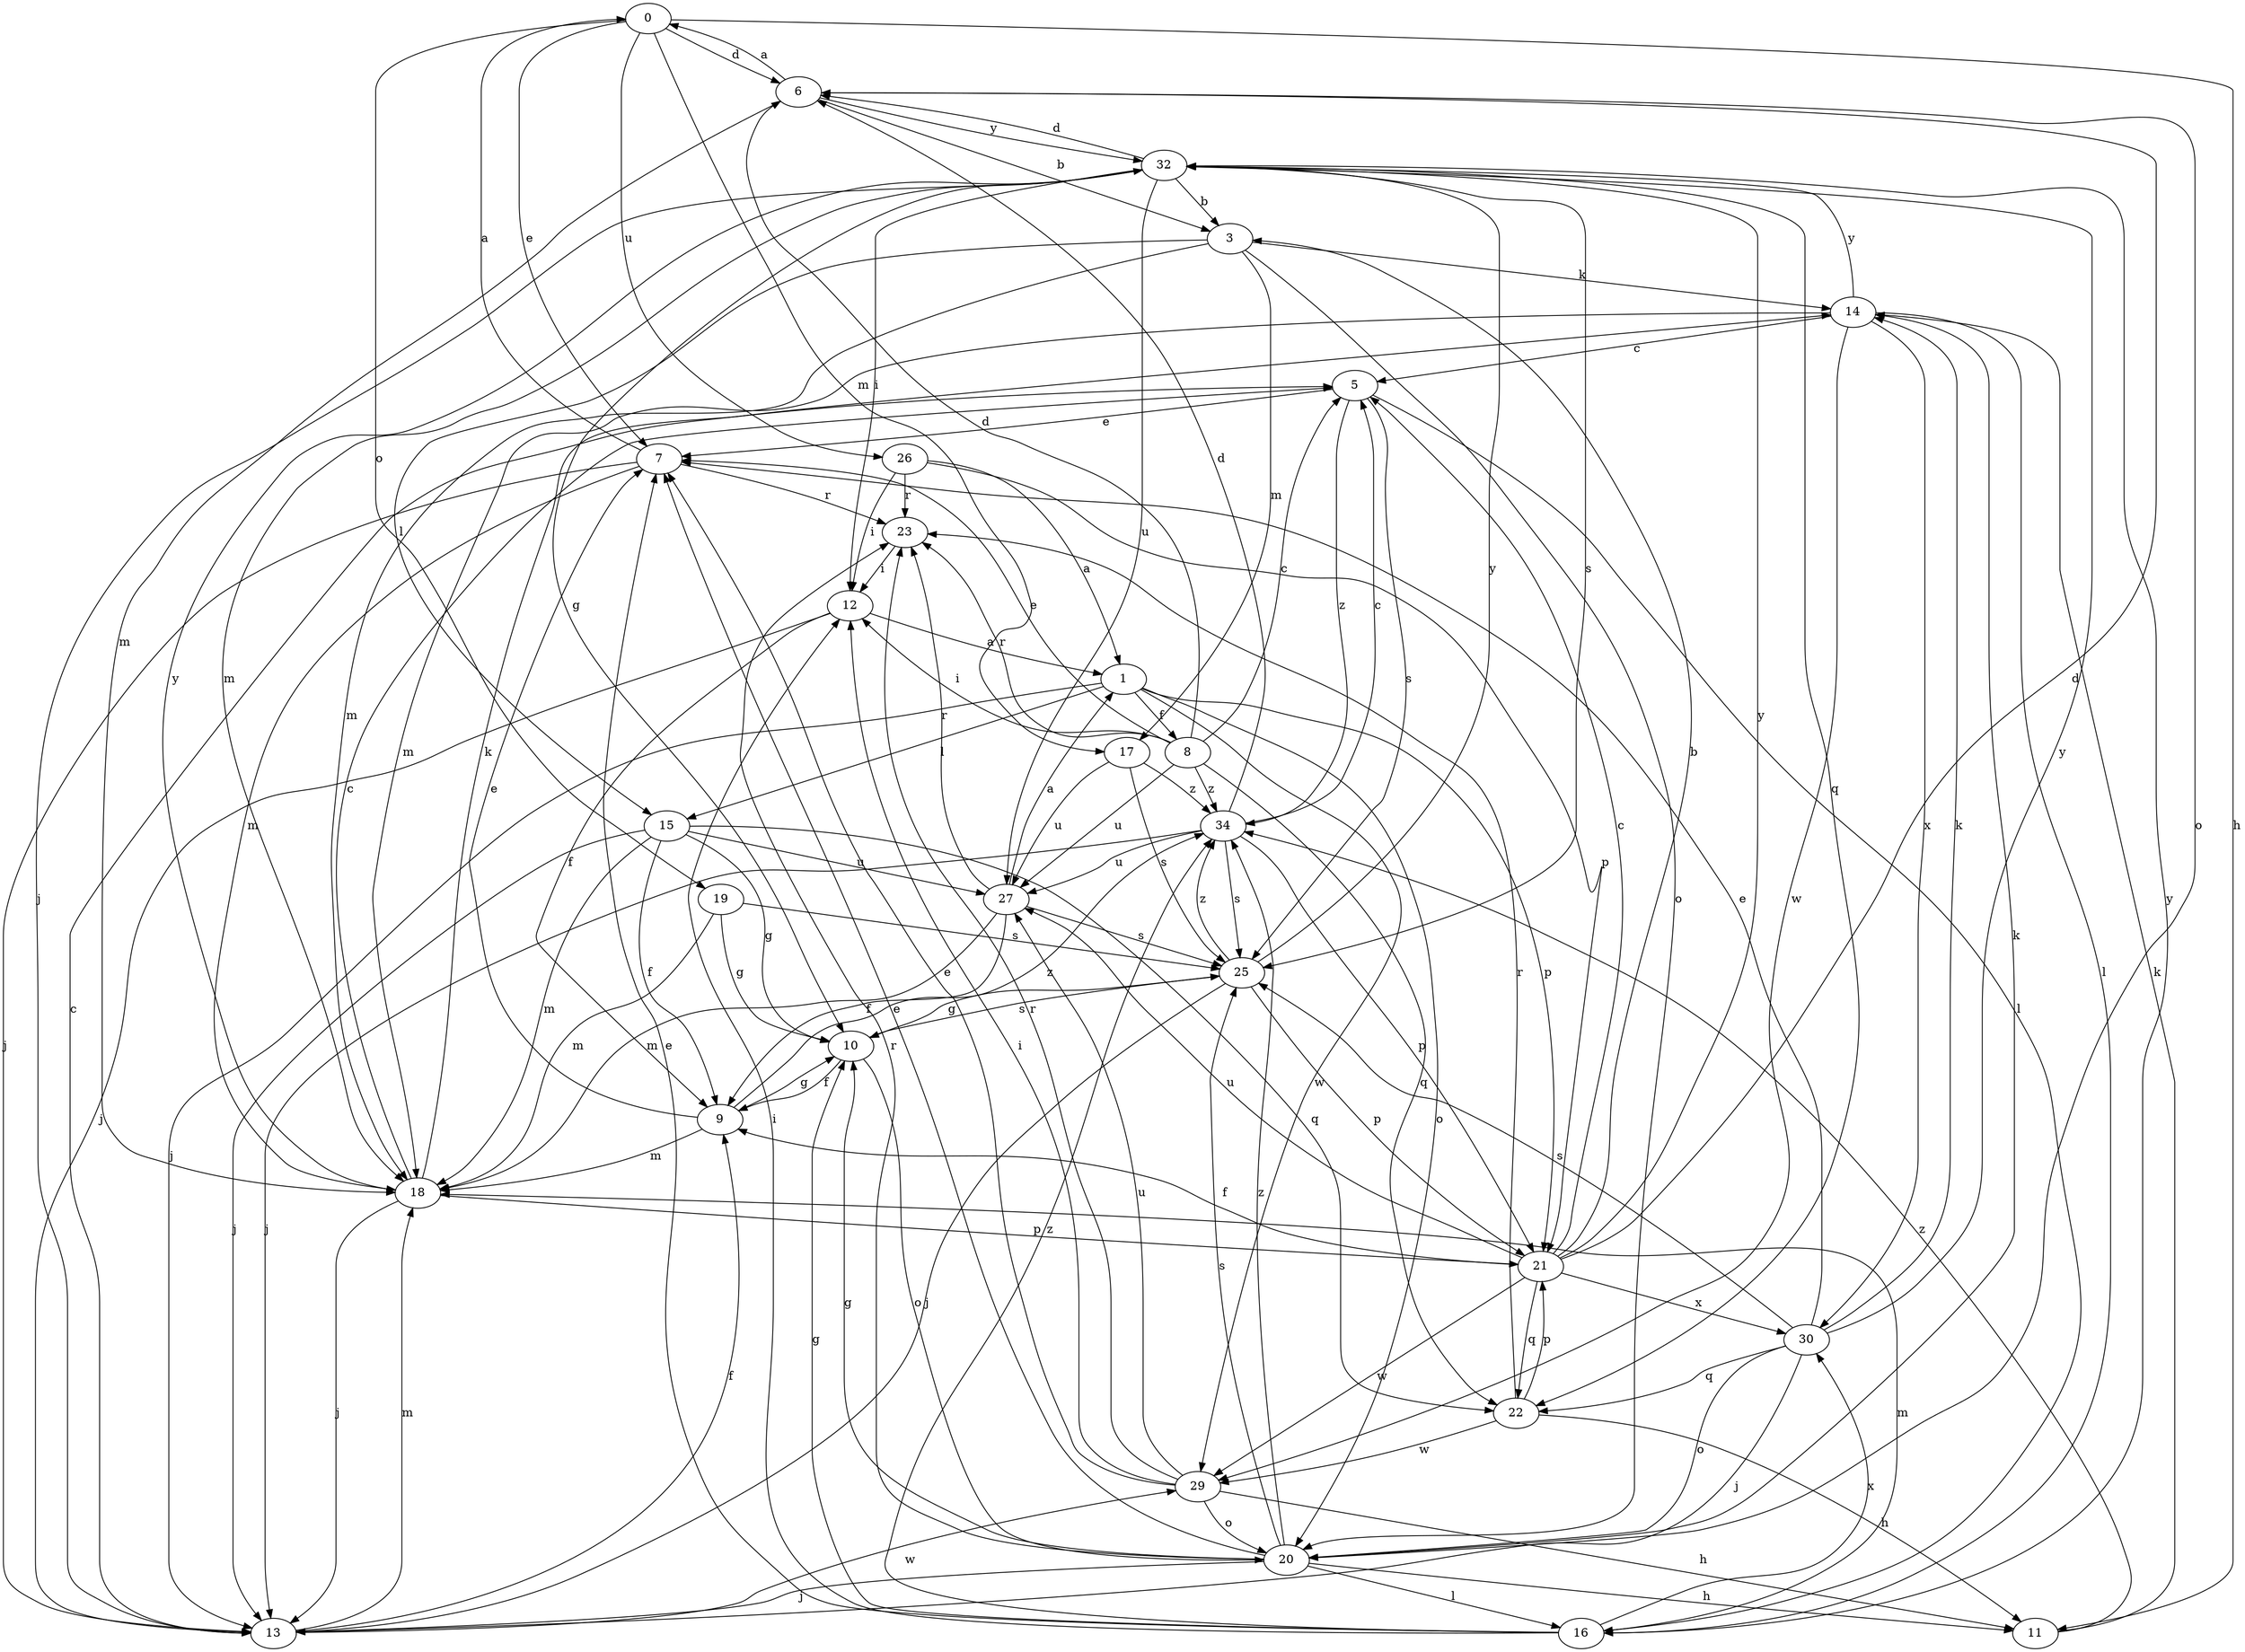 strict digraph  {
0;
1;
3;
5;
6;
7;
8;
9;
10;
11;
12;
13;
14;
15;
16;
17;
18;
19;
20;
21;
22;
23;
25;
26;
27;
29;
30;
32;
34;
0 -> 6  [label=d];
0 -> 7  [label=e];
0 -> 11  [label=h];
0 -> 17  [label=m];
0 -> 19  [label=o];
0 -> 26  [label=u];
1 -> 8  [label=f];
1 -> 13  [label=j];
1 -> 15  [label=l];
1 -> 20  [label=o];
1 -> 21  [label=p];
1 -> 29  [label=w];
3 -> 14  [label=k];
3 -> 15  [label=l];
3 -> 17  [label=m];
3 -> 18  [label=m];
3 -> 20  [label=o];
5 -> 7  [label=e];
5 -> 16  [label=l];
5 -> 25  [label=s];
5 -> 34  [label=z];
6 -> 0  [label=a];
6 -> 3  [label=b];
6 -> 18  [label=m];
6 -> 20  [label=o];
6 -> 32  [label=y];
7 -> 0  [label=a];
7 -> 13  [label=j];
7 -> 18  [label=m];
7 -> 23  [label=r];
8 -> 5  [label=c];
8 -> 6  [label=d];
8 -> 7  [label=e];
8 -> 12  [label=i];
8 -> 22  [label=q];
8 -> 23  [label=r];
8 -> 27  [label=u];
8 -> 34  [label=z];
9 -> 7  [label=e];
9 -> 10  [label=g];
9 -> 18  [label=m];
9 -> 34  [label=z];
10 -> 9  [label=f];
10 -> 20  [label=o];
10 -> 25  [label=s];
11 -> 14  [label=k];
11 -> 34  [label=z];
12 -> 1  [label=a];
12 -> 9  [label=f];
12 -> 13  [label=j];
13 -> 5  [label=c];
13 -> 9  [label=f];
13 -> 18  [label=m];
13 -> 29  [label=w];
14 -> 5  [label=c];
14 -> 16  [label=l];
14 -> 18  [label=m];
14 -> 29  [label=w];
14 -> 30  [label=x];
14 -> 32  [label=y];
15 -> 9  [label=f];
15 -> 10  [label=g];
15 -> 13  [label=j];
15 -> 18  [label=m];
15 -> 22  [label=q];
15 -> 27  [label=u];
16 -> 7  [label=e];
16 -> 10  [label=g];
16 -> 12  [label=i];
16 -> 18  [label=m];
16 -> 30  [label=x];
16 -> 32  [label=y];
16 -> 34  [label=z];
17 -> 25  [label=s];
17 -> 27  [label=u];
17 -> 34  [label=z];
18 -> 5  [label=c];
18 -> 13  [label=j];
18 -> 14  [label=k];
18 -> 21  [label=p];
18 -> 32  [label=y];
19 -> 10  [label=g];
19 -> 18  [label=m];
19 -> 25  [label=s];
20 -> 7  [label=e];
20 -> 10  [label=g];
20 -> 11  [label=h];
20 -> 13  [label=j];
20 -> 14  [label=k];
20 -> 16  [label=l];
20 -> 23  [label=r];
20 -> 25  [label=s];
20 -> 34  [label=z];
21 -> 3  [label=b];
21 -> 5  [label=c];
21 -> 6  [label=d];
21 -> 9  [label=f];
21 -> 22  [label=q];
21 -> 27  [label=u];
21 -> 29  [label=w];
21 -> 30  [label=x];
21 -> 32  [label=y];
22 -> 11  [label=h];
22 -> 21  [label=p];
22 -> 23  [label=r];
22 -> 29  [label=w];
23 -> 12  [label=i];
25 -> 10  [label=g];
25 -> 13  [label=j];
25 -> 21  [label=p];
25 -> 32  [label=y];
25 -> 34  [label=z];
26 -> 1  [label=a];
26 -> 12  [label=i];
26 -> 21  [label=p];
26 -> 23  [label=r];
27 -> 1  [label=a];
27 -> 9  [label=f];
27 -> 18  [label=m];
27 -> 23  [label=r];
27 -> 25  [label=s];
29 -> 7  [label=e];
29 -> 11  [label=h];
29 -> 12  [label=i];
29 -> 20  [label=o];
29 -> 23  [label=r];
29 -> 27  [label=u];
30 -> 7  [label=e];
30 -> 13  [label=j];
30 -> 14  [label=k];
30 -> 20  [label=o];
30 -> 22  [label=q];
30 -> 25  [label=s];
30 -> 32  [label=y];
32 -> 3  [label=b];
32 -> 6  [label=d];
32 -> 10  [label=g];
32 -> 12  [label=i];
32 -> 13  [label=j];
32 -> 18  [label=m];
32 -> 22  [label=q];
32 -> 25  [label=s];
32 -> 27  [label=u];
34 -> 5  [label=c];
34 -> 6  [label=d];
34 -> 13  [label=j];
34 -> 21  [label=p];
34 -> 25  [label=s];
34 -> 27  [label=u];
}
